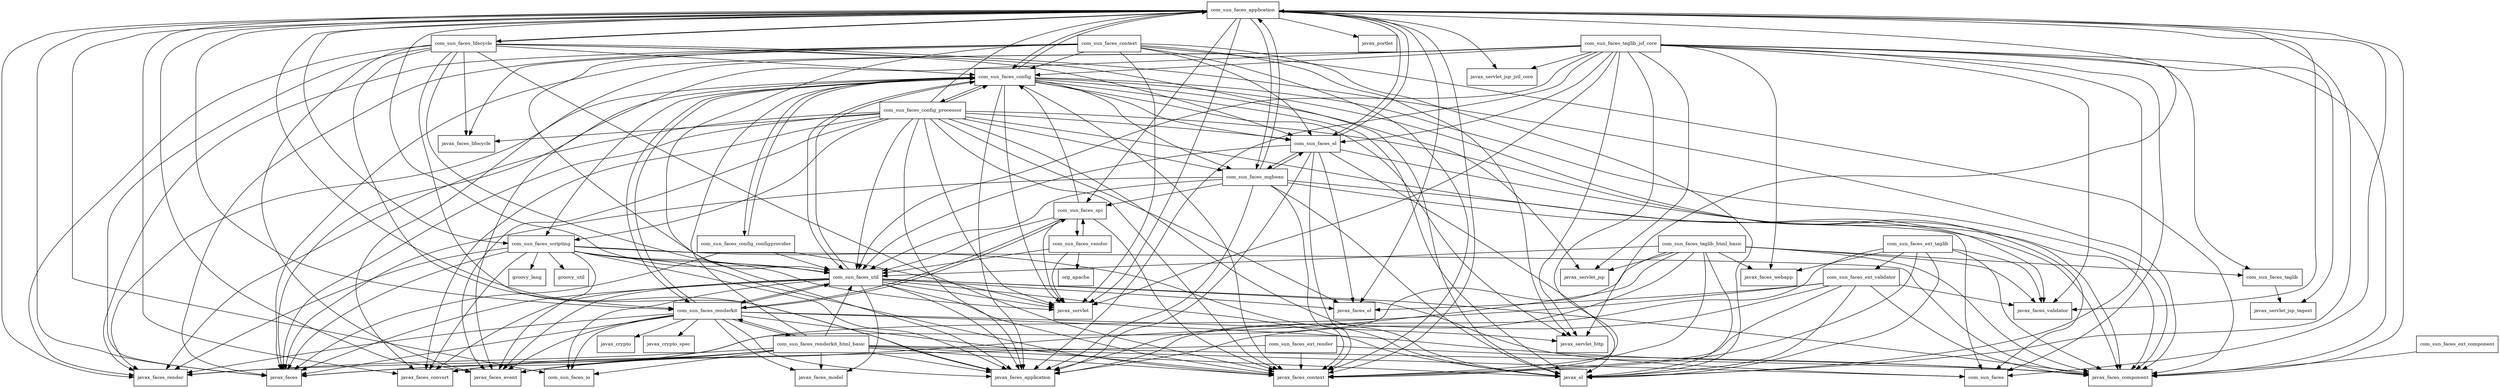 digraph jsf_impl_1_2_15_b01_redhat_11_package_dependencies {
  node [shape = box, fontsize=10.0];
  com_sun_faces_application -> com_sun_faces;
  com_sun_faces_application -> com_sun_faces_config;
  com_sun_faces_application -> com_sun_faces_el;
  com_sun_faces_application -> com_sun_faces_io;
  com_sun_faces_application -> com_sun_faces_lifecycle;
  com_sun_faces_application -> com_sun_faces_mgbean;
  com_sun_faces_application -> com_sun_faces_renderkit;
  com_sun_faces_application -> com_sun_faces_scripting;
  com_sun_faces_application -> com_sun_faces_spi;
  com_sun_faces_application -> com_sun_faces_util;
  com_sun_faces_application -> javax_el;
  com_sun_faces_application -> javax_faces;
  com_sun_faces_application -> javax_faces_application;
  com_sun_faces_application -> javax_faces_component;
  com_sun_faces_application -> javax_faces_context;
  com_sun_faces_application -> javax_faces_convert;
  com_sun_faces_application -> javax_faces_el;
  com_sun_faces_application -> javax_faces_event;
  com_sun_faces_application -> javax_faces_render;
  com_sun_faces_application -> javax_faces_validator;
  com_sun_faces_application -> javax_portlet;
  com_sun_faces_application -> javax_servlet;
  com_sun_faces_application -> javax_servlet_http;
  com_sun_faces_application -> javax_servlet_jsp_jstl_core;
  com_sun_faces_config -> com_sun_faces;
  com_sun_faces_config -> com_sun_faces_application;
  com_sun_faces_config -> com_sun_faces_config_configprovider;
  com_sun_faces_config -> com_sun_faces_config_processor;
  com_sun_faces_config -> com_sun_faces_el;
  com_sun_faces_config -> com_sun_faces_mgbean;
  com_sun_faces_config -> com_sun_faces_renderkit;
  com_sun_faces_config -> com_sun_faces_scripting;
  com_sun_faces_config -> com_sun_faces_util;
  com_sun_faces_config -> javax_el;
  com_sun_faces_config -> javax_faces;
  com_sun_faces_config -> javax_faces_application;
  com_sun_faces_config -> javax_faces_component;
  com_sun_faces_config -> javax_faces_context;
  com_sun_faces_config -> javax_faces_render;
  com_sun_faces_config -> javax_servlet;
  com_sun_faces_config -> javax_servlet_http;
  com_sun_faces_config -> javax_servlet_jsp;
  com_sun_faces_config_configprovider -> com_sun_faces_config;
  com_sun_faces_config_configprovider -> com_sun_faces_util;
  com_sun_faces_config_configprovider -> javax_faces;
  com_sun_faces_config_configprovider -> javax_servlet;
  com_sun_faces_config_processor -> com_sun_faces_application;
  com_sun_faces_config_processor -> com_sun_faces_config;
  com_sun_faces_config_processor -> com_sun_faces_el;
  com_sun_faces_config_processor -> com_sun_faces_mgbean;
  com_sun_faces_config_processor -> com_sun_faces_scripting;
  com_sun_faces_config_processor -> com_sun_faces_util;
  com_sun_faces_config_processor -> javax_el;
  com_sun_faces_config_processor -> javax_faces;
  com_sun_faces_config_processor -> javax_faces_application;
  com_sun_faces_config_processor -> javax_faces_component;
  com_sun_faces_config_processor -> javax_faces_context;
  com_sun_faces_config_processor -> javax_faces_convert;
  com_sun_faces_config_processor -> javax_faces_el;
  com_sun_faces_config_processor -> javax_faces_event;
  com_sun_faces_config_processor -> javax_faces_lifecycle;
  com_sun_faces_config_processor -> javax_faces_render;
  com_sun_faces_config_processor -> javax_faces_validator;
  com_sun_faces_config_processor -> javax_servlet;
  com_sun_faces_context -> com_sun_faces_config;
  com_sun_faces_context -> com_sun_faces_el;
  com_sun_faces_context -> com_sun_faces_util;
  com_sun_faces_context -> javax_el;
  com_sun_faces_context -> javax_faces;
  com_sun_faces_context -> javax_faces_application;
  com_sun_faces_context -> javax_faces_component;
  com_sun_faces_context -> javax_faces_context;
  com_sun_faces_context -> javax_faces_lifecycle;
  com_sun_faces_context -> javax_faces_render;
  com_sun_faces_context -> javax_servlet;
  com_sun_faces_context -> javax_servlet_http;
  com_sun_faces_el -> com_sun_faces_application;
  com_sun_faces_el -> com_sun_faces_mgbean;
  com_sun_faces_el -> com_sun_faces_util;
  com_sun_faces_el -> javax_el;
  com_sun_faces_el -> javax_faces_application;
  com_sun_faces_el -> javax_faces_component;
  com_sun_faces_el -> javax_faces_context;
  com_sun_faces_el -> javax_faces_el;
  com_sun_faces_ext_component -> javax_faces_component;
  com_sun_faces_ext_render -> javax_faces_component;
  com_sun_faces_ext_render -> javax_faces_context;
  com_sun_faces_ext_render -> javax_faces_render;
  com_sun_faces_ext_taglib -> com_sun_faces_ext_validator;
  com_sun_faces_ext_taglib -> javax_el;
  com_sun_faces_ext_taglib -> javax_faces_application;
  com_sun_faces_ext_taglib -> javax_faces_component;
  com_sun_faces_ext_taglib -> javax_faces_context;
  com_sun_faces_ext_taglib -> javax_faces_validator;
  com_sun_faces_ext_taglib -> javax_faces_webapp;
  com_sun_faces_ext_validator -> javax_el;
  com_sun_faces_ext_validator -> javax_faces;
  com_sun_faces_ext_validator -> javax_faces_application;
  com_sun_faces_ext_validator -> javax_faces_component;
  com_sun_faces_ext_validator -> javax_faces_context;
  com_sun_faces_ext_validator -> javax_faces_el;
  com_sun_faces_ext_validator -> javax_faces_validator;
  com_sun_faces_lifecycle -> com_sun_faces_application;
  com_sun_faces_lifecycle -> com_sun_faces_config;
  com_sun_faces_lifecycle -> com_sun_faces_el;
  com_sun_faces_lifecycle -> com_sun_faces_renderkit;
  com_sun_faces_lifecycle -> com_sun_faces_util;
  com_sun_faces_lifecycle -> javax_el;
  com_sun_faces_lifecycle -> javax_faces;
  com_sun_faces_lifecycle -> javax_faces_application;
  com_sun_faces_lifecycle -> javax_faces_component;
  com_sun_faces_lifecycle -> javax_faces_context;
  com_sun_faces_lifecycle -> javax_faces_event;
  com_sun_faces_lifecycle -> javax_faces_lifecycle;
  com_sun_faces_lifecycle -> javax_faces_render;
  com_sun_faces_mgbean -> com_sun_faces;
  com_sun_faces_mgbean -> com_sun_faces_application;
  com_sun_faces_mgbean -> com_sun_faces_el;
  com_sun_faces_mgbean -> com_sun_faces_spi;
  com_sun_faces_mgbean -> com_sun_faces_util;
  com_sun_faces_mgbean -> javax_el;
  com_sun_faces_mgbean -> javax_faces;
  com_sun_faces_mgbean -> javax_faces_application;
  com_sun_faces_mgbean -> javax_faces_component;
  com_sun_faces_mgbean -> javax_faces_context;
  com_sun_faces_renderkit -> com_sun_faces_config;
  com_sun_faces_renderkit -> com_sun_faces_io;
  com_sun_faces_renderkit -> com_sun_faces_renderkit_html_basic;
  com_sun_faces_renderkit -> com_sun_faces_spi;
  com_sun_faces_renderkit -> com_sun_faces_util;
  com_sun_faces_renderkit -> javax_crypto;
  com_sun_faces_renderkit -> javax_crypto_spec;
  com_sun_faces_renderkit -> javax_faces;
  com_sun_faces_renderkit -> javax_faces_application;
  com_sun_faces_renderkit -> javax_faces_component;
  com_sun_faces_renderkit -> javax_faces_context;
  com_sun_faces_renderkit -> javax_faces_event;
  com_sun_faces_renderkit -> javax_faces_model;
  com_sun_faces_renderkit -> javax_faces_render;
  com_sun_faces_renderkit -> javax_servlet_http;
  com_sun_faces_renderkit_html_basic -> com_sun_faces;
  com_sun_faces_renderkit_html_basic -> com_sun_faces_config;
  com_sun_faces_renderkit_html_basic -> com_sun_faces_io;
  com_sun_faces_renderkit_html_basic -> com_sun_faces_renderkit;
  com_sun_faces_renderkit_html_basic -> com_sun_faces_util;
  com_sun_faces_renderkit_html_basic -> javax_el;
  com_sun_faces_renderkit_html_basic -> javax_faces;
  com_sun_faces_renderkit_html_basic -> javax_faces_application;
  com_sun_faces_renderkit_html_basic -> javax_faces_component;
  com_sun_faces_renderkit_html_basic -> javax_faces_context;
  com_sun_faces_renderkit_html_basic -> javax_faces_convert;
  com_sun_faces_renderkit_html_basic -> javax_faces_event;
  com_sun_faces_renderkit_html_basic -> javax_faces_model;
  com_sun_faces_renderkit_html_basic -> javax_faces_render;
  com_sun_faces_scripting -> com_sun_faces_util;
  com_sun_faces_scripting -> groovy_lang;
  com_sun_faces_scripting -> groovy_util;
  com_sun_faces_scripting -> javax_el;
  com_sun_faces_scripting -> javax_faces;
  com_sun_faces_scripting -> javax_faces_application;
  com_sun_faces_scripting -> javax_faces_component;
  com_sun_faces_scripting -> javax_faces_context;
  com_sun_faces_scripting -> javax_faces_convert;
  com_sun_faces_scripting -> javax_faces_event;
  com_sun_faces_scripting -> javax_faces_render;
  com_sun_faces_scripting -> javax_servlet;
  com_sun_faces_spi -> com_sun_faces_config;
  com_sun_faces_spi -> com_sun_faces_renderkit;
  com_sun_faces_spi -> com_sun_faces_util;
  com_sun_faces_spi -> com_sun_faces_vendor;
  com_sun_faces_spi -> javax_faces_context;
  com_sun_faces_spi -> javax_servlet;
  com_sun_faces_taglib -> javax_servlet_jsp_tagext;
  com_sun_faces_taglib_html_basic -> com_sun_faces_taglib;
  com_sun_faces_taglib_html_basic -> com_sun_faces_util;
  com_sun_faces_taglib_html_basic -> javax_el;
  com_sun_faces_taglib_html_basic -> javax_faces_application;
  com_sun_faces_taglib_html_basic -> javax_faces_component;
  com_sun_faces_taglib_html_basic -> javax_faces_context;
  com_sun_faces_taglib_html_basic -> javax_faces_convert;
  com_sun_faces_taglib_html_basic -> javax_faces_event;
  com_sun_faces_taglib_html_basic -> javax_faces_validator;
  com_sun_faces_taglib_html_basic -> javax_faces_webapp;
  com_sun_faces_taglib_html_basic -> javax_servlet_jsp;
  com_sun_faces_taglib_jsf_core -> com_sun_faces;
  com_sun_faces_taglib_jsf_core -> com_sun_faces_config;
  com_sun_faces_taglib_jsf_core -> com_sun_faces_el;
  com_sun_faces_taglib_jsf_core -> com_sun_faces_taglib;
  com_sun_faces_taglib_jsf_core -> com_sun_faces_util;
  com_sun_faces_taglib_jsf_core -> javax_el;
  com_sun_faces_taglib_jsf_core -> javax_faces;
  com_sun_faces_taglib_jsf_core -> javax_faces_application;
  com_sun_faces_taglib_jsf_core -> javax_faces_component;
  com_sun_faces_taglib_jsf_core -> javax_faces_context;
  com_sun_faces_taglib_jsf_core -> javax_faces_convert;
  com_sun_faces_taglib_jsf_core -> javax_faces_event;
  com_sun_faces_taglib_jsf_core -> javax_faces_validator;
  com_sun_faces_taglib_jsf_core -> javax_faces_webapp;
  com_sun_faces_taglib_jsf_core -> javax_servlet;
  com_sun_faces_taglib_jsf_core -> javax_servlet_http;
  com_sun_faces_taglib_jsf_core -> javax_servlet_jsp;
  com_sun_faces_taglib_jsf_core -> javax_servlet_jsp_jstl_core;
  com_sun_faces_taglib_jsf_core -> javax_servlet_jsp_tagext;
  com_sun_faces_util -> com_sun_faces;
  com_sun_faces_util -> com_sun_faces_config;
  com_sun_faces_util -> com_sun_faces_io;
  com_sun_faces_util -> com_sun_faces_renderkit;
  com_sun_faces_util -> javax_el;
  com_sun_faces_util -> javax_faces;
  com_sun_faces_util -> javax_faces_application;
  com_sun_faces_util -> javax_faces_component;
  com_sun_faces_util -> javax_faces_context;
  com_sun_faces_util -> javax_faces_convert;
  com_sun_faces_util -> javax_faces_el;
  com_sun_faces_util -> javax_faces_event;
  com_sun_faces_util -> javax_faces_model;
  com_sun_faces_util -> javax_servlet;
  com_sun_faces_vendor -> com_sun_faces_spi;
  com_sun_faces_vendor -> com_sun_faces_util;
  com_sun_faces_vendor -> javax_servlet;
  com_sun_faces_vendor -> org_apache;
}
